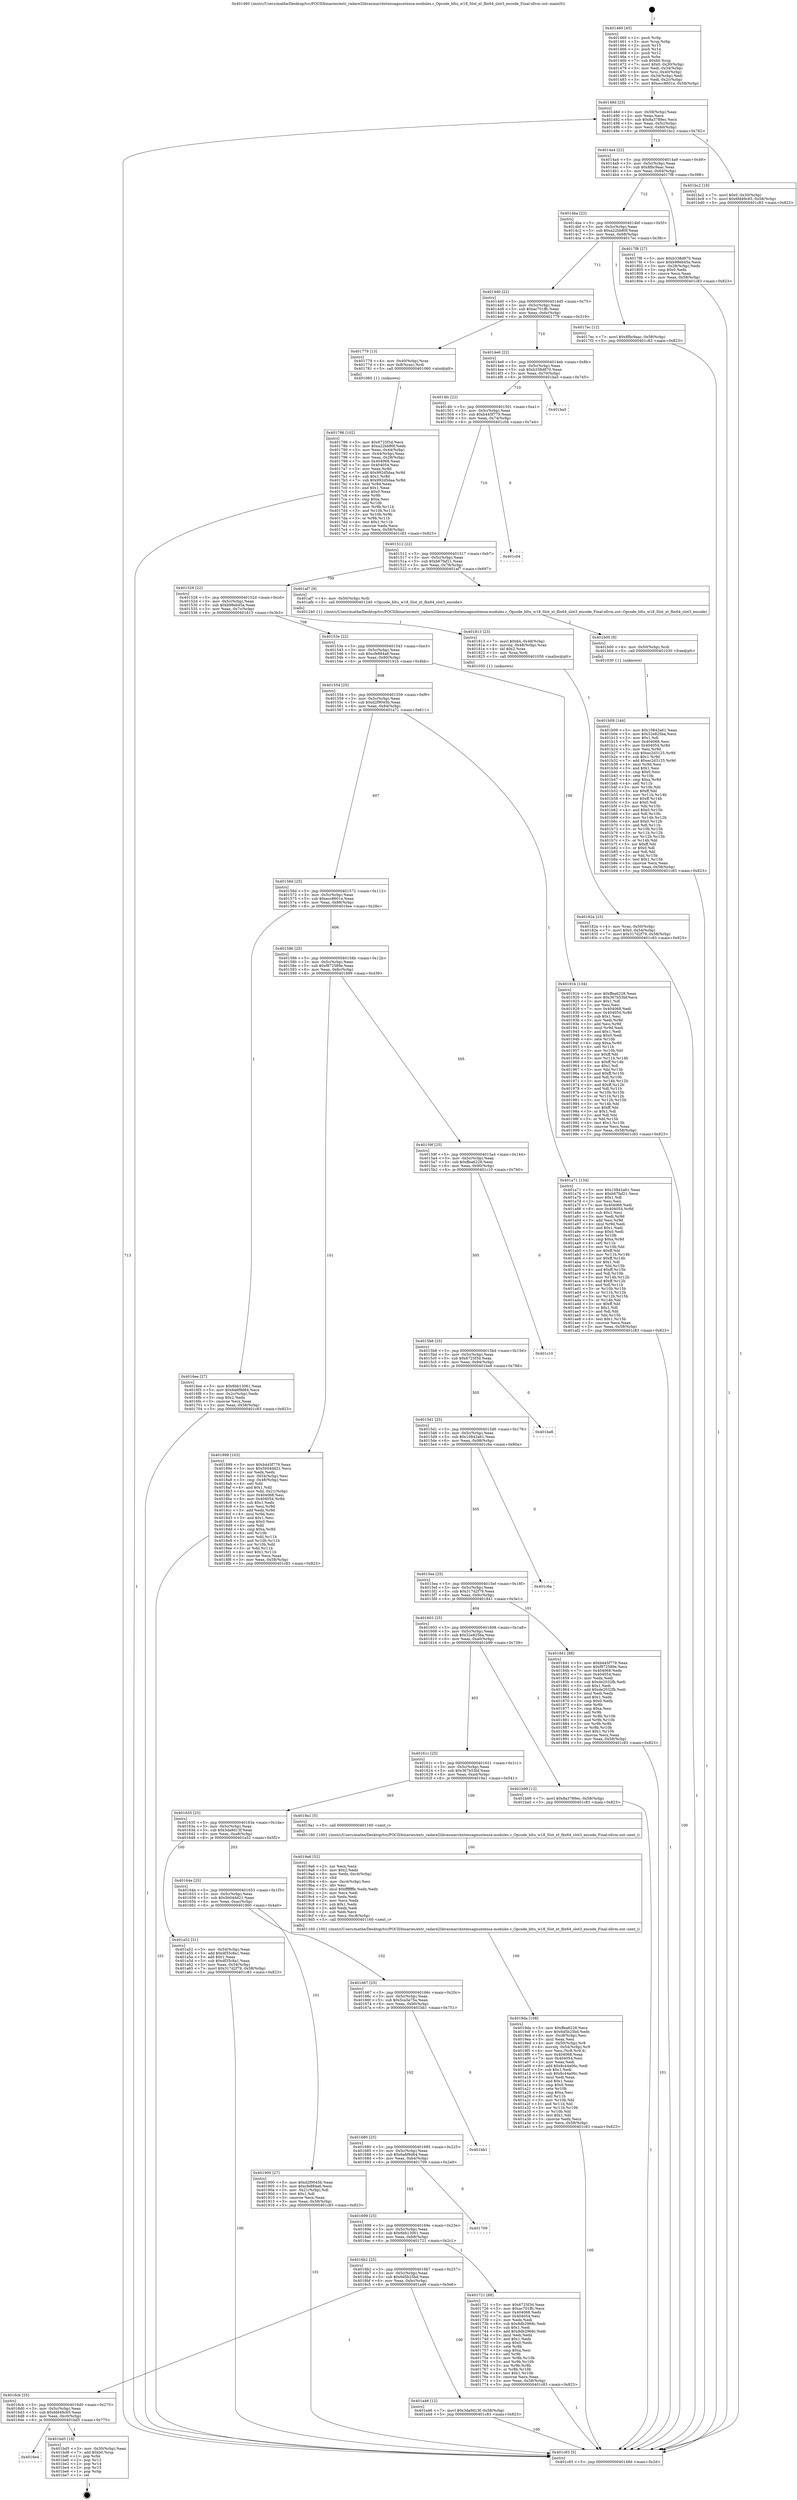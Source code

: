 digraph "0x401460" {
  label = "0x401460 (/mnt/c/Users/mathe/Desktop/tcc/POCII/binaries/extr_radare2librasmarchxtensagnuxtensa-modules.c_Opcode_bltu_w18_Slot_xt_flix64_slot3_encode_Final-ollvm.out::main(0))"
  labelloc = "t"
  node[shape=record]

  Entry [label="",width=0.3,height=0.3,shape=circle,fillcolor=black,style=filled]
  "0x40148d" [label="{
     0x40148d [23]\l
     | [instrs]\l
     &nbsp;&nbsp;0x40148d \<+3\>: mov -0x58(%rbp),%eax\l
     &nbsp;&nbsp;0x401490 \<+2\>: mov %eax,%ecx\l
     &nbsp;&nbsp;0x401492 \<+6\>: sub $0x8a3789ec,%ecx\l
     &nbsp;&nbsp;0x401498 \<+3\>: mov %eax,-0x5c(%rbp)\l
     &nbsp;&nbsp;0x40149b \<+3\>: mov %ecx,-0x60(%rbp)\l
     &nbsp;&nbsp;0x40149e \<+6\>: je 0000000000401bc2 \<main+0x762\>\l
  }"]
  "0x401bc2" [label="{
     0x401bc2 [19]\l
     | [instrs]\l
     &nbsp;&nbsp;0x401bc2 \<+7\>: movl $0x0,-0x30(%rbp)\l
     &nbsp;&nbsp;0x401bc9 \<+7\>: movl $0x6fd49c65,-0x58(%rbp)\l
     &nbsp;&nbsp;0x401bd0 \<+5\>: jmp 0000000000401c83 \<main+0x823\>\l
  }"]
  "0x4014a4" [label="{
     0x4014a4 [22]\l
     | [instrs]\l
     &nbsp;&nbsp;0x4014a4 \<+5\>: jmp 00000000004014a9 \<main+0x49\>\l
     &nbsp;&nbsp;0x4014a9 \<+3\>: mov -0x5c(%rbp),%eax\l
     &nbsp;&nbsp;0x4014ac \<+5\>: sub $0x8fbc9aac,%eax\l
     &nbsp;&nbsp;0x4014b1 \<+3\>: mov %eax,-0x64(%rbp)\l
     &nbsp;&nbsp;0x4014b4 \<+6\>: je 00000000004017f8 \<main+0x398\>\l
  }"]
  Exit [label="",width=0.3,height=0.3,shape=circle,fillcolor=black,style=filled,peripheries=2]
  "0x4017f8" [label="{
     0x4017f8 [27]\l
     | [instrs]\l
     &nbsp;&nbsp;0x4017f8 \<+5\>: mov $0xb338d870,%eax\l
     &nbsp;&nbsp;0x4017fd \<+5\>: mov $0xb98eb45a,%ecx\l
     &nbsp;&nbsp;0x401802 \<+3\>: mov -0x28(%rbp),%edx\l
     &nbsp;&nbsp;0x401805 \<+3\>: cmp $0x0,%edx\l
     &nbsp;&nbsp;0x401808 \<+3\>: cmove %ecx,%eax\l
     &nbsp;&nbsp;0x40180b \<+3\>: mov %eax,-0x58(%rbp)\l
     &nbsp;&nbsp;0x40180e \<+5\>: jmp 0000000000401c83 \<main+0x823\>\l
  }"]
  "0x4014ba" [label="{
     0x4014ba [22]\l
     | [instrs]\l
     &nbsp;&nbsp;0x4014ba \<+5\>: jmp 00000000004014bf \<main+0x5f\>\l
     &nbsp;&nbsp;0x4014bf \<+3\>: mov -0x5c(%rbp),%eax\l
     &nbsp;&nbsp;0x4014c2 \<+5\>: sub $0xa22bb80f,%eax\l
     &nbsp;&nbsp;0x4014c7 \<+3\>: mov %eax,-0x68(%rbp)\l
     &nbsp;&nbsp;0x4014ca \<+6\>: je 00000000004017ec \<main+0x38c\>\l
  }"]
  "0x4016e4" [label="{
     0x4016e4\l
  }", style=dashed]
  "0x4017ec" [label="{
     0x4017ec [12]\l
     | [instrs]\l
     &nbsp;&nbsp;0x4017ec \<+7\>: movl $0x8fbc9aac,-0x58(%rbp)\l
     &nbsp;&nbsp;0x4017f3 \<+5\>: jmp 0000000000401c83 \<main+0x823\>\l
  }"]
  "0x4014d0" [label="{
     0x4014d0 [22]\l
     | [instrs]\l
     &nbsp;&nbsp;0x4014d0 \<+5\>: jmp 00000000004014d5 \<main+0x75\>\l
     &nbsp;&nbsp;0x4014d5 \<+3\>: mov -0x5c(%rbp),%eax\l
     &nbsp;&nbsp;0x4014d8 \<+5\>: sub $0xac701ffc,%eax\l
     &nbsp;&nbsp;0x4014dd \<+3\>: mov %eax,-0x6c(%rbp)\l
     &nbsp;&nbsp;0x4014e0 \<+6\>: je 0000000000401779 \<main+0x319\>\l
  }"]
  "0x401bd5" [label="{
     0x401bd5 [19]\l
     | [instrs]\l
     &nbsp;&nbsp;0x401bd5 \<+3\>: mov -0x30(%rbp),%eax\l
     &nbsp;&nbsp;0x401bd8 \<+7\>: add $0xb0,%rsp\l
     &nbsp;&nbsp;0x401bdf \<+1\>: pop %rbx\l
     &nbsp;&nbsp;0x401be0 \<+2\>: pop %r12\l
     &nbsp;&nbsp;0x401be2 \<+2\>: pop %r14\l
     &nbsp;&nbsp;0x401be4 \<+2\>: pop %r15\l
     &nbsp;&nbsp;0x401be6 \<+1\>: pop %rbp\l
     &nbsp;&nbsp;0x401be7 \<+1\>: ret\l
  }"]
  "0x401779" [label="{
     0x401779 [13]\l
     | [instrs]\l
     &nbsp;&nbsp;0x401779 \<+4\>: mov -0x40(%rbp),%rax\l
     &nbsp;&nbsp;0x40177d \<+4\>: mov 0x8(%rax),%rdi\l
     &nbsp;&nbsp;0x401781 \<+5\>: call 0000000000401060 \<atoi@plt\>\l
     | [calls]\l
     &nbsp;&nbsp;0x401060 \{1\} (unknown)\l
  }"]
  "0x4014e6" [label="{
     0x4014e6 [22]\l
     | [instrs]\l
     &nbsp;&nbsp;0x4014e6 \<+5\>: jmp 00000000004014eb \<main+0x8b\>\l
     &nbsp;&nbsp;0x4014eb \<+3\>: mov -0x5c(%rbp),%eax\l
     &nbsp;&nbsp;0x4014ee \<+5\>: sub $0xb338d870,%eax\l
     &nbsp;&nbsp;0x4014f3 \<+3\>: mov %eax,-0x70(%rbp)\l
     &nbsp;&nbsp;0x4014f6 \<+6\>: je 0000000000401ba5 \<main+0x745\>\l
  }"]
  "0x401b09" [label="{
     0x401b09 [144]\l
     | [instrs]\l
     &nbsp;&nbsp;0x401b09 \<+5\>: mov $0x10842a61,%eax\l
     &nbsp;&nbsp;0x401b0e \<+5\>: mov $0x32e825ba,%ecx\l
     &nbsp;&nbsp;0x401b13 \<+2\>: mov $0x1,%dl\l
     &nbsp;&nbsp;0x401b15 \<+7\>: mov 0x404068,%esi\l
     &nbsp;&nbsp;0x401b1c \<+8\>: mov 0x404054,%r8d\l
     &nbsp;&nbsp;0x401b24 \<+3\>: mov %esi,%r9d\l
     &nbsp;&nbsp;0x401b27 \<+7\>: sub $0xec2d3125,%r9d\l
     &nbsp;&nbsp;0x401b2e \<+4\>: sub $0x1,%r9d\l
     &nbsp;&nbsp;0x401b32 \<+7\>: add $0xec2d3125,%r9d\l
     &nbsp;&nbsp;0x401b39 \<+4\>: imul %r9d,%esi\l
     &nbsp;&nbsp;0x401b3d \<+3\>: and $0x1,%esi\l
     &nbsp;&nbsp;0x401b40 \<+3\>: cmp $0x0,%esi\l
     &nbsp;&nbsp;0x401b43 \<+4\>: sete %r10b\l
     &nbsp;&nbsp;0x401b47 \<+4\>: cmp $0xa,%r8d\l
     &nbsp;&nbsp;0x401b4b \<+4\>: setl %r11b\l
     &nbsp;&nbsp;0x401b4f \<+3\>: mov %r10b,%bl\l
     &nbsp;&nbsp;0x401b52 \<+3\>: xor $0xff,%bl\l
     &nbsp;&nbsp;0x401b55 \<+3\>: mov %r11b,%r14b\l
     &nbsp;&nbsp;0x401b58 \<+4\>: xor $0xff,%r14b\l
     &nbsp;&nbsp;0x401b5c \<+3\>: xor $0x0,%dl\l
     &nbsp;&nbsp;0x401b5f \<+3\>: mov %bl,%r15b\l
     &nbsp;&nbsp;0x401b62 \<+4\>: and $0x0,%r15b\l
     &nbsp;&nbsp;0x401b66 \<+3\>: and %dl,%r10b\l
     &nbsp;&nbsp;0x401b69 \<+3\>: mov %r14b,%r12b\l
     &nbsp;&nbsp;0x401b6c \<+4\>: and $0x0,%r12b\l
     &nbsp;&nbsp;0x401b70 \<+3\>: and %dl,%r11b\l
     &nbsp;&nbsp;0x401b73 \<+3\>: or %r10b,%r15b\l
     &nbsp;&nbsp;0x401b76 \<+3\>: or %r11b,%r12b\l
     &nbsp;&nbsp;0x401b79 \<+3\>: xor %r12b,%r15b\l
     &nbsp;&nbsp;0x401b7c \<+3\>: or %r14b,%bl\l
     &nbsp;&nbsp;0x401b7f \<+3\>: xor $0xff,%bl\l
     &nbsp;&nbsp;0x401b82 \<+3\>: or $0x0,%dl\l
     &nbsp;&nbsp;0x401b85 \<+2\>: and %dl,%bl\l
     &nbsp;&nbsp;0x401b87 \<+3\>: or %bl,%r15b\l
     &nbsp;&nbsp;0x401b8a \<+4\>: test $0x1,%r15b\l
     &nbsp;&nbsp;0x401b8e \<+3\>: cmovne %ecx,%eax\l
     &nbsp;&nbsp;0x401b91 \<+3\>: mov %eax,-0x58(%rbp)\l
     &nbsp;&nbsp;0x401b94 \<+5\>: jmp 0000000000401c83 \<main+0x823\>\l
  }"]
  "0x401ba5" [label="{
     0x401ba5\l
  }", style=dashed]
  "0x4014fc" [label="{
     0x4014fc [22]\l
     | [instrs]\l
     &nbsp;&nbsp;0x4014fc \<+5\>: jmp 0000000000401501 \<main+0xa1\>\l
     &nbsp;&nbsp;0x401501 \<+3\>: mov -0x5c(%rbp),%eax\l
     &nbsp;&nbsp;0x401504 \<+5\>: sub $0xb445f779,%eax\l
     &nbsp;&nbsp;0x401509 \<+3\>: mov %eax,-0x74(%rbp)\l
     &nbsp;&nbsp;0x40150c \<+6\>: je 0000000000401c04 \<main+0x7a4\>\l
  }"]
  "0x401b00" [label="{
     0x401b00 [9]\l
     | [instrs]\l
     &nbsp;&nbsp;0x401b00 \<+4\>: mov -0x50(%rbp),%rdi\l
     &nbsp;&nbsp;0x401b04 \<+5\>: call 0000000000401030 \<free@plt\>\l
     | [calls]\l
     &nbsp;&nbsp;0x401030 \{1\} (unknown)\l
  }"]
  "0x401c04" [label="{
     0x401c04\l
  }", style=dashed]
  "0x401512" [label="{
     0x401512 [22]\l
     | [instrs]\l
     &nbsp;&nbsp;0x401512 \<+5\>: jmp 0000000000401517 \<main+0xb7\>\l
     &nbsp;&nbsp;0x401517 \<+3\>: mov -0x5c(%rbp),%eax\l
     &nbsp;&nbsp;0x40151a \<+5\>: sub $0xb67faf21,%eax\l
     &nbsp;&nbsp;0x40151f \<+3\>: mov %eax,-0x78(%rbp)\l
     &nbsp;&nbsp;0x401522 \<+6\>: je 0000000000401af7 \<main+0x697\>\l
  }"]
  "0x4016cb" [label="{
     0x4016cb [25]\l
     | [instrs]\l
     &nbsp;&nbsp;0x4016cb \<+5\>: jmp 00000000004016d0 \<main+0x270\>\l
     &nbsp;&nbsp;0x4016d0 \<+3\>: mov -0x5c(%rbp),%eax\l
     &nbsp;&nbsp;0x4016d3 \<+5\>: sub $0x6fd49c65,%eax\l
     &nbsp;&nbsp;0x4016d8 \<+6\>: mov %eax,-0xc0(%rbp)\l
     &nbsp;&nbsp;0x4016de \<+6\>: je 0000000000401bd5 \<main+0x775\>\l
  }"]
  "0x401af7" [label="{
     0x401af7 [9]\l
     | [instrs]\l
     &nbsp;&nbsp;0x401af7 \<+4\>: mov -0x50(%rbp),%rdi\l
     &nbsp;&nbsp;0x401afb \<+5\>: call 0000000000401240 \<Opcode_bltu_w18_Slot_xt_flix64_slot3_encode\>\l
     | [calls]\l
     &nbsp;&nbsp;0x401240 \{1\} (/mnt/c/Users/mathe/Desktop/tcc/POCII/binaries/extr_radare2librasmarchxtensagnuxtensa-modules.c_Opcode_bltu_w18_Slot_xt_flix64_slot3_encode_Final-ollvm.out::Opcode_bltu_w18_Slot_xt_flix64_slot3_encode)\l
  }"]
  "0x401528" [label="{
     0x401528 [22]\l
     | [instrs]\l
     &nbsp;&nbsp;0x401528 \<+5\>: jmp 000000000040152d \<main+0xcd\>\l
     &nbsp;&nbsp;0x40152d \<+3\>: mov -0x5c(%rbp),%eax\l
     &nbsp;&nbsp;0x401530 \<+5\>: sub $0xb98eb45a,%eax\l
     &nbsp;&nbsp;0x401535 \<+3\>: mov %eax,-0x7c(%rbp)\l
     &nbsp;&nbsp;0x401538 \<+6\>: je 0000000000401813 \<main+0x3b3\>\l
  }"]
  "0x401a46" [label="{
     0x401a46 [12]\l
     | [instrs]\l
     &nbsp;&nbsp;0x401a46 \<+7\>: movl $0x3da9d13f,-0x58(%rbp)\l
     &nbsp;&nbsp;0x401a4d \<+5\>: jmp 0000000000401c83 \<main+0x823\>\l
  }"]
  "0x401813" [label="{
     0x401813 [23]\l
     | [instrs]\l
     &nbsp;&nbsp;0x401813 \<+7\>: movl $0x64,-0x48(%rbp)\l
     &nbsp;&nbsp;0x40181a \<+4\>: movslq -0x48(%rbp),%rax\l
     &nbsp;&nbsp;0x40181e \<+4\>: shl $0x2,%rax\l
     &nbsp;&nbsp;0x401822 \<+3\>: mov %rax,%rdi\l
     &nbsp;&nbsp;0x401825 \<+5\>: call 0000000000401050 \<malloc@plt\>\l
     | [calls]\l
     &nbsp;&nbsp;0x401050 \{1\} (unknown)\l
  }"]
  "0x40153e" [label="{
     0x40153e [22]\l
     | [instrs]\l
     &nbsp;&nbsp;0x40153e \<+5\>: jmp 0000000000401543 \<main+0xe3\>\l
     &nbsp;&nbsp;0x401543 \<+3\>: mov -0x5c(%rbp),%eax\l
     &nbsp;&nbsp;0x401546 \<+5\>: sub $0xcfe884a6,%eax\l
     &nbsp;&nbsp;0x40154b \<+3\>: mov %eax,-0x80(%rbp)\l
     &nbsp;&nbsp;0x40154e \<+6\>: je 000000000040191b \<main+0x4bb\>\l
  }"]
  "0x4019da" [label="{
     0x4019da [108]\l
     | [instrs]\l
     &nbsp;&nbsp;0x4019da \<+5\>: mov $0xffea6228,%ecx\l
     &nbsp;&nbsp;0x4019df \<+5\>: mov $0x6d5b25bd,%edx\l
     &nbsp;&nbsp;0x4019e4 \<+6\>: mov -0xc8(%rbp),%esi\l
     &nbsp;&nbsp;0x4019ea \<+3\>: imul %eax,%esi\l
     &nbsp;&nbsp;0x4019ed \<+4\>: mov -0x50(%rbp),%r8\l
     &nbsp;&nbsp;0x4019f1 \<+4\>: movslq -0x54(%rbp),%r9\l
     &nbsp;&nbsp;0x4019f5 \<+4\>: mov %esi,(%r8,%r9,4)\l
     &nbsp;&nbsp;0x4019f9 \<+7\>: mov 0x404068,%eax\l
     &nbsp;&nbsp;0x401a00 \<+7\>: mov 0x404054,%esi\l
     &nbsp;&nbsp;0x401a07 \<+2\>: mov %eax,%edi\l
     &nbsp;&nbsp;0x401a09 \<+6\>: add $0x8c44a06c,%edi\l
     &nbsp;&nbsp;0x401a0f \<+3\>: sub $0x1,%edi\l
     &nbsp;&nbsp;0x401a12 \<+6\>: sub $0x8c44a06c,%edi\l
     &nbsp;&nbsp;0x401a18 \<+3\>: imul %edi,%eax\l
     &nbsp;&nbsp;0x401a1b \<+3\>: and $0x1,%eax\l
     &nbsp;&nbsp;0x401a1e \<+3\>: cmp $0x0,%eax\l
     &nbsp;&nbsp;0x401a21 \<+4\>: sete %r10b\l
     &nbsp;&nbsp;0x401a25 \<+3\>: cmp $0xa,%esi\l
     &nbsp;&nbsp;0x401a28 \<+4\>: setl %r11b\l
     &nbsp;&nbsp;0x401a2c \<+3\>: mov %r10b,%bl\l
     &nbsp;&nbsp;0x401a2f \<+3\>: and %r11b,%bl\l
     &nbsp;&nbsp;0x401a32 \<+3\>: xor %r11b,%r10b\l
     &nbsp;&nbsp;0x401a35 \<+3\>: or %r10b,%bl\l
     &nbsp;&nbsp;0x401a38 \<+3\>: test $0x1,%bl\l
     &nbsp;&nbsp;0x401a3b \<+3\>: cmovne %edx,%ecx\l
     &nbsp;&nbsp;0x401a3e \<+3\>: mov %ecx,-0x58(%rbp)\l
     &nbsp;&nbsp;0x401a41 \<+5\>: jmp 0000000000401c83 \<main+0x823\>\l
  }"]
  "0x40191b" [label="{
     0x40191b [134]\l
     | [instrs]\l
     &nbsp;&nbsp;0x40191b \<+5\>: mov $0xffea6228,%eax\l
     &nbsp;&nbsp;0x401920 \<+5\>: mov $0x367b53bf,%ecx\l
     &nbsp;&nbsp;0x401925 \<+2\>: mov $0x1,%dl\l
     &nbsp;&nbsp;0x401927 \<+2\>: xor %esi,%esi\l
     &nbsp;&nbsp;0x401929 \<+7\>: mov 0x404068,%edi\l
     &nbsp;&nbsp;0x401930 \<+8\>: mov 0x404054,%r8d\l
     &nbsp;&nbsp;0x401938 \<+3\>: sub $0x1,%esi\l
     &nbsp;&nbsp;0x40193b \<+3\>: mov %edi,%r9d\l
     &nbsp;&nbsp;0x40193e \<+3\>: add %esi,%r9d\l
     &nbsp;&nbsp;0x401941 \<+4\>: imul %r9d,%edi\l
     &nbsp;&nbsp;0x401945 \<+3\>: and $0x1,%edi\l
     &nbsp;&nbsp;0x401948 \<+3\>: cmp $0x0,%edi\l
     &nbsp;&nbsp;0x40194b \<+4\>: sete %r10b\l
     &nbsp;&nbsp;0x40194f \<+4\>: cmp $0xa,%r8d\l
     &nbsp;&nbsp;0x401953 \<+4\>: setl %r11b\l
     &nbsp;&nbsp;0x401957 \<+3\>: mov %r10b,%bl\l
     &nbsp;&nbsp;0x40195a \<+3\>: xor $0xff,%bl\l
     &nbsp;&nbsp;0x40195d \<+3\>: mov %r11b,%r14b\l
     &nbsp;&nbsp;0x401960 \<+4\>: xor $0xff,%r14b\l
     &nbsp;&nbsp;0x401964 \<+3\>: xor $0x1,%dl\l
     &nbsp;&nbsp;0x401967 \<+3\>: mov %bl,%r15b\l
     &nbsp;&nbsp;0x40196a \<+4\>: and $0xff,%r15b\l
     &nbsp;&nbsp;0x40196e \<+3\>: and %dl,%r10b\l
     &nbsp;&nbsp;0x401971 \<+3\>: mov %r14b,%r12b\l
     &nbsp;&nbsp;0x401974 \<+4\>: and $0xff,%r12b\l
     &nbsp;&nbsp;0x401978 \<+3\>: and %dl,%r11b\l
     &nbsp;&nbsp;0x40197b \<+3\>: or %r10b,%r15b\l
     &nbsp;&nbsp;0x40197e \<+3\>: or %r11b,%r12b\l
     &nbsp;&nbsp;0x401981 \<+3\>: xor %r12b,%r15b\l
     &nbsp;&nbsp;0x401984 \<+3\>: or %r14b,%bl\l
     &nbsp;&nbsp;0x401987 \<+3\>: xor $0xff,%bl\l
     &nbsp;&nbsp;0x40198a \<+3\>: or $0x1,%dl\l
     &nbsp;&nbsp;0x40198d \<+2\>: and %dl,%bl\l
     &nbsp;&nbsp;0x40198f \<+3\>: or %bl,%r15b\l
     &nbsp;&nbsp;0x401992 \<+4\>: test $0x1,%r15b\l
     &nbsp;&nbsp;0x401996 \<+3\>: cmovne %ecx,%eax\l
     &nbsp;&nbsp;0x401999 \<+3\>: mov %eax,-0x58(%rbp)\l
     &nbsp;&nbsp;0x40199c \<+5\>: jmp 0000000000401c83 \<main+0x823\>\l
  }"]
  "0x401554" [label="{
     0x401554 [25]\l
     | [instrs]\l
     &nbsp;&nbsp;0x401554 \<+5\>: jmp 0000000000401559 \<main+0xf9\>\l
     &nbsp;&nbsp;0x401559 \<+3\>: mov -0x5c(%rbp),%eax\l
     &nbsp;&nbsp;0x40155c \<+5\>: sub $0xd2f9045b,%eax\l
     &nbsp;&nbsp;0x401561 \<+6\>: mov %eax,-0x84(%rbp)\l
     &nbsp;&nbsp;0x401567 \<+6\>: je 0000000000401a71 \<main+0x611\>\l
  }"]
  "0x4019a6" [label="{
     0x4019a6 [52]\l
     | [instrs]\l
     &nbsp;&nbsp;0x4019a6 \<+2\>: xor %ecx,%ecx\l
     &nbsp;&nbsp;0x4019a8 \<+5\>: mov $0x2,%edx\l
     &nbsp;&nbsp;0x4019ad \<+6\>: mov %edx,-0xc4(%rbp)\l
     &nbsp;&nbsp;0x4019b3 \<+1\>: cltd\l
     &nbsp;&nbsp;0x4019b4 \<+6\>: mov -0xc4(%rbp),%esi\l
     &nbsp;&nbsp;0x4019ba \<+2\>: idiv %esi\l
     &nbsp;&nbsp;0x4019bc \<+6\>: imul $0xfffffffe,%edx,%edx\l
     &nbsp;&nbsp;0x4019c2 \<+2\>: mov %ecx,%edi\l
     &nbsp;&nbsp;0x4019c4 \<+2\>: sub %edx,%edi\l
     &nbsp;&nbsp;0x4019c6 \<+2\>: mov %ecx,%edx\l
     &nbsp;&nbsp;0x4019c8 \<+3\>: sub $0x1,%edx\l
     &nbsp;&nbsp;0x4019cb \<+2\>: add %edx,%edi\l
     &nbsp;&nbsp;0x4019cd \<+2\>: sub %edi,%ecx\l
     &nbsp;&nbsp;0x4019cf \<+6\>: mov %ecx,-0xc8(%rbp)\l
     &nbsp;&nbsp;0x4019d5 \<+5\>: call 0000000000401160 \<next_i\>\l
     | [calls]\l
     &nbsp;&nbsp;0x401160 \{100\} (/mnt/c/Users/mathe/Desktop/tcc/POCII/binaries/extr_radare2librasmarchxtensagnuxtensa-modules.c_Opcode_bltu_w18_Slot_xt_flix64_slot3_encode_Final-ollvm.out::next_i)\l
  }"]
  "0x401a71" [label="{
     0x401a71 [134]\l
     | [instrs]\l
     &nbsp;&nbsp;0x401a71 \<+5\>: mov $0x10842a61,%eax\l
     &nbsp;&nbsp;0x401a76 \<+5\>: mov $0xb67faf21,%ecx\l
     &nbsp;&nbsp;0x401a7b \<+2\>: mov $0x1,%dl\l
     &nbsp;&nbsp;0x401a7d \<+2\>: xor %esi,%esi\l
     &nbsp;&nbsp;0x401a7f \<+7\>: mov 0x404068,%edi\l
     &nbsp;&nbsp;0x401a86 \<+8\>: mov 0x404054,%r8d\l
     &nbsp;&nbsp;0x401a8e \<+3\>: sub $0x1,%esi\l
     &nbsp;&nbsp;0x401a91 \<+3\>: mov %edi,%r9d\l
     &nbsp;&nbsp;0x401a94 \<+3\>: add %esi,%r9d\l
     &nbsp;&nbsp;0x401a97 \<+4\>: imul %r9d,%edi\l
     &nbsp;&nbsp;0x401a9b \<+3\>: and $0x1,%edi\l
     &nbsp;&nbsp;0x401a9e \<+3\>: cmp $0x0,%edi\l
     &nbsp;&nbsp;0x401aa1 \<+4\>: sete %r10b\l
     &nbsp;&nbsp;0x401aa5 \<+4\>: cmp $0xa,%r8d\l
     &nbsp;&nbsp;0x401aa9 \<+4\>: setl %r11b\l
     &nbsp;&nbsp;0x401aad \<+3\>: mov %r10b,%bl\l
     &nbsp;&nbsp;0x401ab0 \<+3\>: xor $0xff,%bl\l
     &nbsp;&nbsp;0x401ab3 \<+3\>: mov %r11b,%r14b\l
     &nbsp;&nbsp;0x401ab6 \<+4\>: xor $0xff,%r14b\l
     &nbsp;&nbsp;0x401aba \<+3\>: xor $0x1,%dl\l
     &nbsp;&nbsp;0x401abd \<+3\>: mov %bl,%r15b\l
     &nbsp;&nbsp;0x401ac0 \<+4\>: and $0xff,%r15b\l
     &nbsp;&nbsp;0x401ac4 \<+3\>: and %dl,%r10b\l
     &nbsp;&nbsp;0x401ac7 \<+3\>: mov %r14b,%r12b\l
     &nbsp;&nbsp;0x401aca \<+4\>: and $0xff,%r12b\l
     &nbsp;&nbsp;0x401ace \<+3\>: and %dl,%r11b\l
     &nbsp;&nbsp;0x401ad1 \<+3\>: or %r10b,%r15b\l
     &nbsp;&nbsp;0x401ad4 \<+3\>: or %r11b,%r12b\l
     &nbsp;&nbsp;0x401ad7 \<+3\>: xor %r12b,%r15b\l
     &nbsp;&nbsp;0x401ada \<+3\>: or %r14b,%bl\l
     &nbsp;&nbsp;0x401add \<+3\>: xor $0xff,%bl\l
     &nbsp;&nbsp;0x401ae0 \<+3\>: or $0x1,%dl\l
     &nbsp;&nbsp;0x401ae3 \<+2\>: and %dl,%bl\l
     &nbsp;&nbsp;0x401ae5 \<+3\>: or %bl,%r15b\l
     &nbsp;&nbsp;0x401ae8 \<+4\>: test $0x1,%r15b\l
     &nbsp;&nbsp;0x401aec \<+3\>: cmovne %ecx,%eax\l
     &nbsp;&nbsp;0x401aef \<+3\>: mov %eax,-0x58(%rbp)\l
     &nbsp;&nbsp;0x401af2 \<+5\>: jmp 0000000000401c83 \<main+0x823\>\l
  }"]
  "0x40156d" [label="{
     0x40156d [25]\l
     | [instrs]\l
     &nbsp;&nbsp;0x40156d \<+5\>: jmp 0000000000401572 \<main+0x112\>\l
     &nbsp;&nbsp;0x401572 \<+3\>: mov -0x5c(%rbp),%eax\l
     &nbsp;&nbsp;0x401575 \<+5\>: sub $0xecc8601e,%eax\l
     &nbsp;&nbsp;0x40157a \<+6\>: mov %eax,-0x88(%rbp)\l
     &nbsp;&nbsp;0x401580 \<+6\>: je 00000000004016ee \<main+0x28e\>\l
  }"]
  "0x40182a" [label="{
     0x40182a [23]\l
     | [instrs]\l
     &nbsp;&nbsp;0x40182a \<+4\>: mov %rax,-0x50(%rbp)\l
     &nbsp;&nbsp;0x40182e \<+7\>: movl $0x0,-0x54(%rbp)\l
     &nbsp;&nbsp;0x401835 \<+7\>: movl $0x317d2f79,-0x58(%rbp)\l
     &nbsp;&nbsp;0x40183c \<+5\>: jmp 0000000000401c83 \<main+0x823\>\l
  }"]
  "0x4016ee" [label="{
     0x4016ee [27]\l
     | [instrs]\l
     &nbsp;&nbsp;0x4016ee \<+5\>: mov $0x6bb13061,%eax\l
     &nbsp;&nbsp;0x4016f3 \<+5\>: mov $0x6a6f9d64,%ecx\l
     &nbsp;&nbsp;0x4016f8 \<+3\>: mov -0x2c(%rbp),%edx\l
     &nbsp;&nbsp;0x4016fb \<+3\>: cmp $0x2,%edx\l
     &nbsp;&nbsp;0x4016fe \<+3\>: cmovne %ecx,%eax\l
     &nbsp;&nbsp;0x401701 \<+3\>: mov %eax,-0x58(%rbp)\l
     &nbsp;&nbsp;0x401704 \<+5\>: jmp 0000000000401c83 \<main+0x823\>\l
  }"]
  "0x401586" [label="{
     0x401586 [25]\l
     | [instrs]\l
     &nbsp;&nbsp;0x401586 \<+5\>: jmp 000000000040158b \<main+0x12b\>\l
     &nbsp;&nbsp;0x40158b \<+3\>: mov -0x5c(%rbp),%eax\l
     &nbsp;&nbsp;0x40158e \<+5\>: sub $0xf872589e,%eax\l
     &nbsp;&nbsp;0x401593 \<+6\>: mov %eax,-0x8c(%rbp)\l
     &nbsp;&nbsp;0x401599 \<+6\>: je 0000000000401899 \<main+0x439\>\l
  }"]
  "0x401c83" [label="{
     0x401c83 [5]\l
     | [instrs]\l
     &nbsp;&nbsp;0x401c83 \<+5\>: jmp 000000000040148d \<main+0x2d\>\l
  }"]
  "0x401460" [label="{
     0x401460 [45]\l
     | [instrs]\l
     &nbsp;&nbsp;0x401460 \<+1\>: push %rbp\l
     &nbsp;&nbsp;0x401461 \<+3\>: mov %rsp,%rbp\l
     &nbsp;&nbsp;0x401464 \<+2\>: push %r15\l
     &nbsp;&nbsp;0x401466 \<+2\>: push %r14\l
     &nbsp;&nbsp;0x401468 \<+2\>: push %r12\l
     &nbsp;&nbsp;0x40146a \<+1\>: push %rbx\l
     &nbsp;&nbsp;0x40146b \<+7\>: sub $0xb0,%rsp\l
     &nbsp;&nbsp;0x401472 \<+7\>: movl $0x0,-0x30(%rbp)\l
     &nbsp;&nbsp;0x401479 \<+3\>: mov %edi,-0x34(%rbp)\l
     &nbsp;&nbsp;0x40147c \<+4\>: mov %rsi,-0x40(%rbp)\l
     &nbsp;&nbsp;0x401480 \<+3\>: mov -0x34(%rbp),%edi\l
     &nbsp;&nbsp;0x401483 \<+3\>: mov %edi,-0x2c(%rbp)\l
     &nbsp;&nbsp;0x401486 \<+7\>: movl $0xecc8601e,-0x58(%rbp)\l
  }"]
  "0x401786" [label="{
     0x401786 [102]\l
     | [instrs]\l
     &nbsp;&nbsp;0x401786 \<+5\>: mov $0x6725f3d,%ecx\l
     &nbsp;&nbsp;0x40178b \<+5\>: mov $0xa22bb80f,%edx\l
     &nbsp;&nbsp;0x401790 \<+3\>: mov %eax,-0x44(%rbp)\l
     &nbsp;&nbsp;0x401793 \<+3\>: mov -0x44(%rbp),%eax\l
     &nbsp;&nbsp;0x401796 \<+3\>: mov %eax,-0x28(%rbp)\l
     &nbsp;&nbsp;0x401799 \<+7\>: mov 0x404068,%eax\l
     &nbsp;&nbsp;0x4017a0 \<+7\>: mov 0x404054,%esi\l
     &nbsp;&nbsp;0x4017a7 \<+3\>: mov %eax,%r8d\l
     &nbsp;&nbsp;0x4017aa \<+7\>: add $0x992d5daa,%r8d\l
     &nbsp;&nbsp;0x4017b1 \<+4\>: sub $0x1,%r8d\l
     &nbsp;&nbsp;0x4017b5 \<+7\>: sub $0x992d5daa,%r8d\l
     &nbsp;&nbsp;0x4017bc \<+4\>: imul %r8d,%eax\l
     &nbsp;&nbsp;0x4017c0 \<+3\>: and $0x1,%eax\l
     &nbsp;&nbsp;0x4017c3 \<+3\>: cmp $0x0,%eax\l
     &nbsp;&nbsp;0x4017c6 \<+4\>: sete %r9b\l
     &nbsp;&nbsp;0x4017ca \<+3\>: cmp $0xa,%esi\l
     &nbsp;&nbsp;0x4017cd \<+4\>: setl %r10b\l
     &nbsp;&nbsp;0x4017d1 \<+3\>: mov %r9b,%r11b\l
     &nbsp;&nbsp;0x4017d4 \<+3\>: and %r10b,%r11b\l
     &nbsp;&nbsp;0x4017d7 \<+3\>: xor %r10b,%r9b\l
     &nbsp;&nbsp;0x4017da \<+3\>: or %r9b,%r11b\l
     &nbsp;&nbsp;0x4017dd \<+4\>: test $0x1,%r11b\l
     &nbsp;&nbsp;0x4017e1 \<+3\>: cmovne %edx,%ecx\l
     &nbsp;&nbsp;0x4017e4 \<+3\>: mov %ecx,-0x58(%rbp)\l
     &nbsp;&nbsp;0x4017e7 \<+5\>: jmp 0000000000401c83 \<main+0x823\>\l
  }"]
  "0x401899" [label="{
     0x401899 [103]\l
     | [instrs]\l
     &nbsp;&nbsp;0x401899 \<+5\>: mov $0xb445f779,%eax\l
     &nbsp;&nbsp;0x40189e \<+5\>: mov $0x5b04dd21,%ecx\l
     &nbsp;&nbsp;0x4018a3 \<+2\>: xor %edx,%edx\l
     &nbsp;&nbsp;0x4018a5 \<+3\>: mov -0x54(%rbp),%esi\l
     &nbsp;&nbsp;0x4018a8 \<+3\>: cmp -0x48(%rbp),%esi\l
     &nbsp;&nbsp;0x4018ab \<+4\>: setl %dil\l
     &nbsp;&nbsp;0x4018af \<+4\>: and $0x1,%dil\l
     &nbsp;&nbsp;0x4018b3 \<+4\>: mov %dil,-0x21(%rbp)\l
     &nbsp;&nbsp;0x4018b7 \<+7\>: mov 0x404068,%esi\l
     &nbsp;&nbsp;0x4018be \<+8\>: mov 0x404054,%r8d\l
     &nbsp;&nbsp;0x4018c6 \<+3\>: sub $0x1,%edx\l
     &nbsp;&nbsp;0x4018c9 \<+3\>: mov %esi,%r9d\l
     &nbsp;&nbsp;0x4018cc \<+3\>: add %edx,%r9d\l
     &nbsp;&nbsp;0x4018cf \<+4\>: imul %r9d,%esi\l
     &nbsp;&nbsp;0x4018d3 \<+3\>: and $0x1,%esi\l
     &nbsp;&nbsp;0x4018d6 \<+3\>: cmp $0x0,%esi\l
     &nbsp;&nbsp;0x4018d9 \<+4\>: sete %dil\l
     &nbsp;&nbsp;0x4018dd \<+4\>: cmp $0xa,%r8d\l
     &nbsp;&nbsp;0x4018e1 \<+4\>: setl %r10b\l
     &nbsp;&nbsp;0x4018e5 \<+3\>: mov %dil,%r11b\l
     &nbsp;&nbsp;0x4018e8 \<+3\>: and %r10b,%r11b\l
     &nbsp;&nbsp;0x4018eb \<+3\>: xor %r10b,%dil\l
     &nbsp;&nbsp;0x4018ee \<+3\>: or %dil,%r11b\l
     &nbsp;&nbsp;0x4018f1 \<+4\>: test $0x1,%r11b\l
     &nbsp;&nbsp;0x4018f5 \<+3\>: cmovne %ecx,%eax\l
     &nbsp;&nbsp;0x4018f8 \<+3\>: mov %eax,-0x58(%rbp)\l
     &nbsp;&nbsp;0x4018fb \<+5\>: jmp 0000000000401c83 \<main+0x823\>\l
  }"]
  "0x40159f" [label="{
     0x40159f [25]\l
     | [instrs]\l
     &nbsp;&nbsp;0x40159f \<+5\>: jmp 00000000004015a4 \<main+0x144\>\l
     &nbsp;&nbsp;0x4015a4 \<+3\>: mov -0x5c(%rbp),%eax\l
     &nbsp;&nbsp;0x4015a7 \<+5\>: sub $0xffea6228,%eax\l
     &nbsp;&nbsp;0x4015ac \<+6\>: mov %eax,-0x90(%rbp)\l
     &nbsp;&nbsp;0x4015b2 \<+6\>: je 0000000000401c10 \<main+0x7b0\>\l
  }"]
  "0x4016b2" [label="{
     0x4016b2 [25]\l
     | [instrs]\l
     &nbsp;&nbsp;0x4016b2 \<+5\>: jmp 00000000004016b7 \<main+0x257\>\l
     &nbsp;&nbsp;0x4016b7 \<+3\>: mov -0x5c(%rbp),%eax\l
     &nbsp;&nbsp;0x4016ba \<+5\>: sub $0x6d5b25bd,%eax\l
     &nbsp;&nbsp;0x4016bf \<+6\>: mov %eax,-0xbc(%rbp)\l
     &nbsp;&nbsp;0x4016c5 \<+6\>: je 0000000000401a46 \<main+0x5e6\>\l
  }"]
  "0x401c10" [label="{
     0x401c10\l
  }", style=dashed]
  "0x4015b8" [label="{
     0x4015b8 [25]\l
     | [instrs]\l
     &nbsp;&nbsp;0x4015b8 \<+5\>: jmp 00000000004015bd \<main+0x15d\>\l
     &nbsp;&nbsp;0x4015bd \<+3\>: mov -0x5c(%rbp),%eax\l
     &nbsp;&nbsp;0x4015c0 \<+5\>: sub $0x6725f3d,%eax\l
     &nbsp;&nbsp;0x4015c5 \<+6\>: mov %eax,-0x94(%rbp)\l
     &nbsp;&nbsp;0x4015cb \<+6\>: je 0000000000401be8 \<main+0x788\>\l
  }"]
  "0x401721" [label="{
     0x401721 [88]\l
     | [instrs]\l
     &nbsp;&nbsp;0x401721 \<+5\>: mov $0x6725f3d,%eax\l
     &nbsp;&nbsp;0x401726 \<+5\>: mov $0xac701ffc,%ecx\l
     &nbsp;&nbsp;0x40172b \<+7\>: mov 0x404068,%edx\l
     &nbsp;&nbsp;0x401732 \<+7\>: mov 0x404054,%esi\l
     &nbsp;&nbsp;0x401739 \<+2\>: mov %edx,%edi\l
     &nbsp;&nbsp;0x40173b \<+6\>: sub $0x8db2968c,%edi\l
     &nbsp;&nbsp;0x401741 \<+3\>: sub $0x1,%edi\l
     &nbsp;&nbsp;0x401744 \<+6\>: add $0x8db2968c,%edi\l
     &nbsp;&nbsp;0x40174a \<+3\>: imul %edi,%edx\l
     &nbsp;&nbsp;0x40174d \<+3\>: and $0x1,%edx\l
     &nbsp;&nbsp;0x401750 \<+3\>: cmp $0x0,%edx\l
     &nbsp;&nbsp;0x401753 \<+4\>: sete %r8b\l
     &nbsp;&nbsp;0x401757 \<+3\>: cmp $0xa,%esi\l
     &nbsp;&nbsp;0x40175a \<+4\>: setl %r9b\l
     &nbsp;&nbsp;0x40175e \<+3\>: mov %r8b,%r10b\l
     &nbsp;&nbsp;0x401761 \<+3\>: and %r9b,%r10b\l
     &nbsp;&nbsp;0x401764 \<+3\>: xor %r9b,%r8b\l
     &nbsp;&nbsp;0x401767 \<+3\>: or %r8b,%r10b\l
     &nbsp;&nbsp;0x40176a \<+4\>: test $0x1,%r10b\l
     &nbsp;&nbsp;0x40176e \<+3\>: cmovne %ecx,%eax\l
     &nbsp;&nbsp;0x401771 \<+3\>: mov %eax,-0x58(%rbp)\l
     &nbsp;&nbsp;0x401774 \<+5\>: jmp 0000000000401c83 \<main+0x823\>\l
  }"]
  "0x401be8" [label="{
     0x401be8\l
  }", style=dashed]
  "0x4015d1" [label="{
     0x4015d1 [25]\l
     | [instrs]\l
     &nbsp;&nbsp;0x4015d1 \<+5\>: jmp 00000000004015d6 \<main+0x176\>\l
     &nbsp;&nbsp;0x4015d6 \<+3\>: mov -0x5c(%rbp),%eax\l
     &nbsp;&nbsp;0x4015d9 \<+5\>: sub $0x10842a61,%eax\l
     &nbsp;&nbsp;0x4015de \<+6\>: mov %eax,-0x98(%rbp)\l
     &nbsp;&nbsp;0x4015e4 \<+6\>: je 0000000000401c6a \<main+0x80a\>\l
  }"]
  "0x401699" [label="{
     0x401699 [25]\l
     | [instrs]\l
     &nbsp;&nbsp;0x401699 \<+5\>: jmp 000000000040169e \<main+0x23e\>\l
     &nbsp;&nbsp;0x40169e \<+3\>: mov -0x5c(%rbp),%eax\l
     &nbsp;&nbsp;0x4016a1 \<+5\>: sub $0x6bb13061,%eax\l
     &nbsp;&nbsp;0x4016a6 \<+6\>: mov %eax,-0xb8(%rbp)\l
     &nbsp;&nbsp;0x4016ac \<+6\>: je 0000000000401721 \<main+0x2c1\>\l
  }"]
  "0x401c6a" [label="{
     0x401c6a\l
  }", style=dashed]
  "0x4015ea" [label="{
     0x4015ea [25]\l
     | [instrs]\l
     &nbsp;&nbsp;0x4015ea \<+5\>: jmp 00000000004015ef \<main+0x18f\>\l
     &nbsp;&nbsp;0x4015ef \<+3\>: mov -0x5c(%rbp),%eax\l
     &nbsp;&nbsp;0x4015f2 \<+5\>: sub $0x317d2f79,%eax\l
     &nbsp;&nbsp;0x4015f7 \<+6\>: mov %eax,-0x9c(%rbp)\l
     &nbsp;&nbsp;0x4015fd \<+6\>: je 0000000000401841 \<main+0x3e1\>\l
  }"]
  "0x401709" [label="{
     0x401709\l
  }", style=dashed]
  "0x401841" [label="{
     0x401841 [88]\l
     | [instrs]\l
     &nbsp;&nbsp;0x401841 \<+5\>: mov $0xb445f779,%eax\l
     &nbsp;&nbsp;0x401846 \<+5\>: mov $0xf872589e,%ecx\l
     &nbsp;&nbsp;0x40184b \<+7\>: mov 0x404068,%edx\l
     &nbsp;&nbsp;0x401852 \<+7\>: mov 0x404054,%esi\l
     &nbsp;&nbsp;0x401859 \<+2\>: mov %edx,%edi\l
     &nbsp;&nbsp;0x40185b \<+6\>: sub $0xde2032fb,%edi\l
     &nbsp;&nbsp;0x401861 \<+3\>: sub $0x1,%edi\l
     &nbsp;&nbsp;0x401864 \<+6\>: add $0xde2032fb,%edi\l
     &nbsp;&nbsp;0x40186a \<+3\>: imul %edi,%edx\l
     &nbsp;&nbsp;0x40186d \<+3\>: and $0x1,%edx\l
     &nbsp;&nbsp;0x401870 \<+3\>: cmp $0x0,%edx\l
     &nbsp;&nbsp;0x401873 \<+4\>: sete %r8b\l
     &nbsp;&nbsp;0x401877 \<+3\>: cmp $0xa,%esi\l
     &nbsp;&nbsp;0x40187a \<+4\>: setl %r9b\l
     &nbsp;&nbsp;0x40187e \<+3\>: mov %r8b,%r10b\l
     &nbsp;&nbsp;0x401881 \<+3\>: and %r9b,%r10b\l
     &nbsp;&nbsp;0x401884 \<+3\>: xor %r9b,%r8b\l
     &nbsp;&nbsp;0x401887 \<+3\>: or %r8b,%r10b\l
     &nbsp;&nbsp;0x40188a \<+4\>: test $0x1,%r10b\l
     &nbsp;&nbsp;0x40188e \<+3\>: cmovne %ecx,%eax\l
     &nbsp;&nbsp;0x401891 \<+3\>: mov %eax,-0x58(%rbp)\l
     &nbsp;&nbsp;0x401894 \<+5\>: jmp 0000000000401c83 \<main+0x823\>\l
  }"]
  "0x401603" [label="{
     0x401603 [25]\l
     | [instrs]\l
     &nbsp;&nbsp;0x401603 \<+5\>: jmp 0000000000401608 \<main+0x1a8\>\l
     &nbsp;&nbsp;0x401608 \<+3\>: mov -0x5c(%rbp),%eax\l
     &nbsp;&nbsp;0x40160b \<+5\>: sub $0x32e825ba,%eax\l
     &nbsp;&nbsp;0x401610 \<+6\>: mov %eax,-0xa0(%rbp)\l
     &nbsp;&nbsp;0x401616 \<+6\>: je 0000000000401b99 \<main+0x739\>\l
  }"]
  "0x401680" [label="{
     0x401680 [25]\l
     | [instrs]\l
     &nbsp;&nbsp;0x401680 \<+5\>: jmp 0000000000401685 \<main+0x225\>\l
     &nbsp;&nbsp;0x401685 \<+3\>: mov -0x5c(%rbp),%eax\l
     &nbsp;&nbsp;0x401688 \<+5\>: sub $0x6a6f9d64,%eax\l
     &nbsp;&nbsp;0x40168d \<+6\>: mov %eax,-0xb4(%rbp)\l
     &nbsp;&nbsp;0x401693 \<+6\>: je 0000000000401709 \<main+0x2a9\>\l
  }"]
  "0x401b99" [label="{
     0x401b99 [12]\l
     | [instrs]\l
     &nbsp;&nbsp;0x401b99 \<+7\>: movl $0x8a3789ec,-0x58(%rbp)\l
     &nbsp;&nbsp;0x401ba0 \<+5\>: jmp 0000000000401c83 \<main+0x823\>\l
  }"]
  "0x40161c" [label="{
     0x40161c [25]\l
     | [instrs]\l
     &nbsp;&nbsp;0x40161c \<+5\>: jmp 0000000000401621 \<main+0x1c1\>\l
     &nbsp;&nbsp;0x401621 \<+3\>: mov -0x5c(%rbp),%eax\l
     &nbsp;&nbsp;0x401624 \<+5\>: sub $0x367b53bf,%eax\l
     &nbsp;&nbsp;0x401629 \<+6\>: mov %eax,-0xa4(%rbp)\l
     &nbsp;&nbsp;0x40162f \<+6\>: je 00000000004019a1 \<main+0x541\>\l
  }"]
  "0x401bb1" [label="{
     0x401bb1\l
  }", style=dashed]
  "0x4019a1" [label="{
     0x4019a1 [5]\l
     | [instrs]\l
     &nbsp;&nbsp;0x4019a1 \<+5\>: call 0000000000401160 \<next_i\>\l
     | [calls]\l
     &nbsp;&nbsp;0x401160 \{100\} (/mnt/c/Users/mathe/Desktop/tcc/POCII/binaries/extr_radare2librasmarchxtensagnuxtensa-modules.c_Opcode_bltu_w18_Slot_xt_flix64_slot3_encode_Final-ollvm.out::next_i)\l
  }"]
  "0x401635" [label="{
     0x401635 [25]\l
     | [instrs]\l
     &nbsp;&nbsp;0x401635 \<+5\>: jmp 000000000040163a \<main+0x1da\>\l
     &nbsp;&nbsp;0x40163a \<+3\>: mov -0x5c(%rbp),%eax\l
     &nbsp;&nbsp;0x40163d \<+5\>: sub $0x3da9d13f,%eax\l
     &nbsp;&nbsp;0x401642 \<+6\>: mov %eax,-0xa8(%rbp)\l
     &nbsp;&nbsp;0x401648 \<+6\>: je 0000000000401a52 \<main+0x5f2\>\l
  }"]
  "0x401667" [label="{
     0x401667 [25]\l
     | [instrs]\l
     &nbsp;&nbsp;0x401667 \<+5\>: jmp 000000000040166c \<main+0x20c\>\l
     &nbsp;&nbsp;0x40166c \<+3\>: mov -0x5c(%rbp),%eax\l
     &nbsp;&nbsp;0x40166f \<+5\>: sub $0x5ca5e75a,%eax\l
     &nbsp;&nbsp;0x401674 \<+6\>: mov %eax,-0xb0(%rbp)\l
     &nbsp;&nbsp;0x40167a \<+6\>: je 0000000000401bb1 \<main+0x751\>\l
  }"]
  "0x401a52" [label="{
     0x401a52 [31]\l
     | [instrs]\l
     &nbsp;&nbsp;0x401a52 \<+3\>: mov -0x54(%rbp),%eax\l
     &nbsp;&nbsp;0x401a55 \<+5\>: add $0xdf35c8a1,%eax\l
     &nbsp;&nbsp;0x401a5a \<+3\>: add $0x1,%eax\l
     &nbsp;&nbsp;0x401a5d \<+5\>: sub $0xdf35c8a1,%eax\l
     &nbsp;&nbsp;0x401a62 \<+3\>: mov %eax,-0x54(%rbp)\l
     &nbsp;&nbsp;0x401a65 \<+7\>: movl $0x317d2f79,-0x58(%rbp)\l
     &nbsp;&nbsp;0x401a6c \<+5\>: jmp 0000000000401c83 \<main+0x823\>\l
  }"]
  "0x40164e" [label="{
     0x40164e [25]\l
     | [instrs]\l
     &nbsp;&nbsp;0x40164e \<+5\>: jmp 0000000000401653 \<main+0x1f3\>\l
     &nbsp;&nbsp;0x401653 \<+3\>: mov -0x5c(%rbp),%eax\l
     &nbsp;&nbsp;0x401656 \<+5\>: sub $0x5b04dd21,%eax\l
     &nbsp;&nbsp;0x40165b \<+6\>: mov %eax,-0xac(%rbp)\l
     &nbsp;&nbsp;0x401661 \<+6\>: je 0000000000401900 \<main+0x4a0\>\l
  }"]
  "0x401900" [label="{
     0x401900 [27]\l
     | [instrs]\l
     &nbsp;&nbsp;0x401900 \<+5\>: mov $0xd2f9045b,%eax\l
     &nbsp;&nbsp;0x401905 \<+5\>: mov $0xcfe884a6,%ecx\l
     &nbsp;&nbsp;0x40190a \<+3\>: mov -0x21(%rbp),%dl\l
     &nbsp;&nbsp;0x40190d \<+3\>: test $0x1,%dl\l
     &nbsp;&nbsp;0x401910 \<+3\>: cmovne %ecx,%eax\l
     &nbsp;&nbsp;0x401913 \<+3\>: mov %eax,-0x58(%rbp)\l
     &nbsp;&nbsp;0x401916 \<+5\>: jmp 0000000000401c83 \<main+0x823\>\l
  }"]
  Entry -> "0x401460" [label=" 1"]
  "0x40148d" -> "0x401bc2" [label=" 1"]
  "0x40148d" -> "0x4014a4" [label=" 713"]
  "0x401bd5" -> Exit [label=" 1"]
  "0x4014a4" -> "0x4017f8" [label=" 1"]
  "0x4014a4" -> "0x4014ba" [label=" 712"]
  "0x4016cb" -> "0x4016e4" [label=" 0"]
  "0x4014ba" -> "0x4017ec" [label=" 1"]
  "0x4014ba" -> "0x4014d0" [label=" 711"]
  "0x4016cb" -> "0x401bd5" [label=" 1"]
  "0x4014d0" -> "0x401779" [label=" 1"]
  "0x4014d0" -> "0x4014e6" [label=" 710"]
  "0x401bc2" -> "0x401c83" [label=" 1"]
  "0x4014e6" -> "0x401ba5" [label=" 0"]
  "0x4014e6" -> "0x4014fc" [label=" 710"]
  "0x401b99" -> "0x401c83" [label=" 1"]
  "0x4014fc" -> "0x401c04" [label=" 0"]
  "0x4014fc" -> "0x401512" [label=" 710"]
  "0x401b09" -> "0x401c83" [label=" 1"]
  "0x401512" -> "0x401af7" [label=" 1"]
  "0x401512" -> "0x401528" [label=" 709"]
  "0x401b00" -> "0x401b09" [label=" 1"]
  "0x401528" -> "0x401813" [label=" 1"]
  "0x401528" -> "0x40153e" [label=" 708"]
  "0x401af7" -> "0x401b00" [label=" 1"]
  "0x40153e" -> "0x40191b" [label=" 100"]
  "0x40153e" -> "0x401554" [label=" 608"]
  "0x401a52" -> "0x401c83" [label=" 100"]
  "0x401554" -> "0x401a71" [label=" 1"]
  "0x401554" -> "0x40156d" [label=" 607"]
  "0x401a46" -> "0x401c83" [label=" 100"]
  "0x40156d" -> "0x4016ee" [label=" 1"]
  "0x40156d" -> "0x401586" [label=" 606"]
  "0x4016ee" -> "0x401c83" [label=" 1"]
  "0x401460" -> "0x40148d" [label=" 1"]
  "0x401c83" -> "0x40148d" [label=" 713"]
  "0x4016b2" -> "0x4016cb" [label=" 1"]
  "0x401586" -> "0x401899" [label=" 101"]
  "0x401586" -> "0x40159f" [label=" 505"]
  "0x4016b2" -> "0x401a46" [label=" 100"]
  "0x40159f" -> "0x401c10" [label=" 0"]
  "0x40159f" -> "0x4015b8" [label=" 505"]
  "0x401a71" -> "0x401c83" [label=" 1"]
  "0x4015b8" -> "0x401be8" [label=" 0"]
  "0x4015b8" -> "0x4015d1" [label=" 505"]
  "0x4019da" -> "0x401c83" [label=" 100"]
  "0x4015d1" -> "0x401c6a" [label=" 0"]
  "0x4015d1" -> "0x4015ea" [label=" 505"]
  "0x4019a1" -> "0x4019a6" [label=" 100"]
  "0x4015ea" -> "0x401841" [label=" 101"]
  "0x4015ea" -> "0x401603" [label=" 404"]
  "0x40191b" -> "0x401c83" [label=" 100"]
  "0x401603" -> "0x401b99" [label=" 1"]
  "0x401603" -> "0x40161c" [label=" 403"]
  "0x401899" -> "0x401c83" [label=" 101"]
  "0x40161c" -> "0x4019a1" [label=" 100"]
  "0x40161c" -> "0x401635" [label=" 303"]
  "0x401841" -> "0x401c83" [label=" 101"]
  "0x401635" -> "0x401a52" [label=" 100"]
  "0x401635" -> "0x40164e" [label=" 203"]
  "0x401813" -> "0x40182a" [label=" 1"]
  "0x40164e" -> "0x401900" [label=" 101"]
  "0x40164e" -> "0x401667" [label=" 102"]
  "0x40182a" -> "0x401c83" [label=" 1"]
  "0x401667" -> "0x401bb1" [label=" 0"]
  "0x401667" -> "0x401680" [label=" 102"]
  "0x401900" -> "0x401c83" [label=" 101"]
  "0x401680" -> "0x401709" [label=" 0"]
  "0x401680" -> "0x401699" [label=" 102"]
  "0x4019a6" -> "0x4019da" [label=" 100"]
  "0x401699" -> "0x401721" [label=" 1"]
  "0x401699" -> "0x4016b2" [label=" 101"]
  "0x401721" -> "0x401c83" [label=" 1"]
  "0x401779" -> "0x401786" [label=" 1"]
  "0x401786" -> "0x401c83" [label=" 1"]
  "0x4017ec" -> "0x401c83" [label=" 1"]
  "0x4017f8" -> "0x401c83" [label=" 1"]
}
